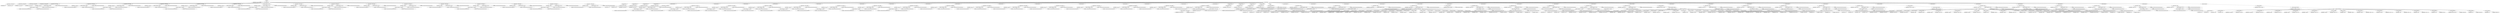 digraph G {	
ranksep=.25;
	0 [label="MODULE"];
	1 [label="IDENTIFIERS: matmul_8x8_systolic"];
	0 -> 1;
	2 [label="VAR_DECLARE_LIST"];
	0 -> 2;
	3 [label="VAR_DECLARE:  INPUT PORT"];
	2 -> 3;
	4 [label="IDENTIFIERS: clk"];
	3 -> 4;
	5 [label="VAR_DECLARE:  INPUT PORT"];
	2 -> 5;
	6 [label="IDENTIFIERS: reset"];
	5 -> 6;
	7 [label="VAR_DECLARE:  INPUT PORT"];
	2 -> 7;
	8 [label="IDENTIFIERS: start_mat_mul"];
	7 -> 8;
	9 [label="VAR_DECLARE:  OUTPUT PORT"];
	2 -> 9;
	10 [label="IDENTIFIERS: done_mat_mul"];
	9 -> 10;
	11 [label="VAR_DECLARE:  INPUT PORT"];
	2 -> 11;
	12 [label="IDENTIFIERS: a_data_00"];
	11 -> 12;
	13 [label="BINARY_OPERATION: MINUS"];
	11 -> 13;
	14 [label="BINARY_OPERATION: MULTIPLY"];
	13 -> 14;
	15 [label="NUMBERS: 00000000000000000000000000000100 ()"];
	14 -> 15;
	16 [label="NUMBERS: 00000000000000000000000000010000 ()"];
	14 -> 16;
	17 [label="NUMBERS: 00000000000000000000000000000001 ()"];
	13 -> 17;
	18 [label="NUMBERS: 00000000000000000000000000000000 ()"];
	11 -> 18;
	19 [label="VAR_DECLARE:  OUTPUT PORT"];
	2 -> 19;
	20 [label="IDENTIFIERS: a_addr_00"];
	19 -> 20;
	21 [label="BINARY_OPERATION: MINUS"];
	19 -> 21;
	22 [label="NUMBERS: 00000000000000000000000000000111 ()"];
	21 -> 22;
	23 [label="NUMBERS: 00000000000000000000000000000001 ()"];
	21 -> 23;
	24 [label="NUMBERS: 00000000000000000000000000000000 ()"];
	19 -> 24;
	25 [label="VAR_DECLARE:  INPUT PORT"];
	2 -> 25;
	26 [label="IDENTIFIERS: b_data_00"];
	25 -> 26;
	27 [label="BINARY_OPERATION: MINUS"];
	25 -> 27;
	28 [label="BINARY_OPERATION: MULTIPLY"];
	27 -> 28;
	29 [label="NUMBERS: 00000000000000000000000000000100 ()"];
	28 -> 29;
	30 [label="NUMBERS: 00000000000000000000000000010000 ()"];
	28 -> 30;
	31 [label="NUMBERS: 00000000000000000000000000000001 ()"];
	27 -> 31;
	32 [label="NUMBERS: 00000000000000000000000000000000 ()"];
	25 -> 32;
	33 [label="VAR_DECLARE:  OUTPUT PORT"];
	2 -> 33;
	34 [label="IDENTIFIERS: b_addr_00"];
	33 -> 34;
	35 [label="BINARY_OPERATION: MINUS"];
	33 -> 35;
	36 [label="NUMBERS: 00000000000000000000000000000111 ()"];
	35 -> 36;
	37 [label="NUMBERS: 00000000000000000000000000000001 ()"];
	35 -> 37;
	38 [label="NUMBERS: 00000000000000000000000000000000 ()"];
	33 -> 38;
	39 [label="VAR_DECLARE:  INPUT PORT"];
	2 -> 39;
	40 [label="IDENTIFIERS: a_data_10"];
	39 -> 40;
	41 [label="BINARY_OPERATION: MINUS"];
	39 -> 41;
	42 [label="BINARY_OPERATION: MULTIPLY"];
	41 -> 42;
	43 [label="NUMBERS: 00000000000000000000000000000100 ()"];
	42 -> 43;
	44 [label="NUMBERS: 00000000000000000000000000010000 ()"];
	42 -> 44;
	45 [label="NUMBERS: 00000000000000000000000000000001 ()"];
	41 -> 45;
	46 [label="NUMBERS: 00000000000000000000000000000000 ()"];
	39 -> 46;
	47 [label="VAR_DECLARE:  OUTPUT PORT"];
	2 -> 47;
	48 [label="IDENTIFIERS: a_addr_10"];
	47 -> 48;
	49 [label="BINARY_OPERATION: MINUS"];
	47 -> 49;
	50 [label="NUMBERS: 00000000000000000000000000000111 ()"];
	49 -> 50;
	51 [label="NUMBERS: 00000000000000000000000000000001 ()"];
	49 -> 51;
	52 [label="NUMBERS: 00000000000000000000000000000000 ()"];
	47 -> 52;
	53 [label="VAR_DECLARE:  INPUT PORT"];
	2 -> 53;
	54 [label="IDENTIFIERS: b_data_01"];
	53 -> 54;
	55 [label="BINARY_OPERATION: MINUS"];
	53 -> 55;
	56 [label="BINARY_OPERATION: MULTIPLY"];
	55 -> 56;
	57 [label="NUMBERS: 00000000000000000000000000000100 ()"];
	56 -> 57;
	58 [label="NUMBERS: 00000000000000000000000000010000 ()"];
	56 -> 58;
	59 [label="NUMBERS: 00000000000000000000000000000001 ()"];
	55 -> 59;
	60 [label="NUMBERS: 00000000000000000000000000000000 ()"];
	53 -> 60;
	61 [label="VAR_DECLARE:  OUTPUT PORT"];
	2 -> 61;
	62 [label="IDENTIFIERS: b_addr_01"];
	61 -> 62;
	63 [label="BINARY_OPERATION: MINUS"];
	61 -> 63;
	64 [label="NUMBERS: 00000000000000000000000000000111 ()"];
	63 -> 64;
	65 [label="NUMBERS: 00000000000000000000000000000001 ()"];
	63 -> 65;
	66 [label="NUMBERS: 00000000000000000000000000000000 ()"];
	61 -> 66;
	67 [label="VAR_DECLARE:  OUTPUT PORT"];
	2 -> 67;
	68 [label="IDENTIFIERS: c_data_00"];
	67 -> 68;
	69 [label="BINARY_OPERATION: MINUS"];
	67 -> 69;
	70 [label="BINARY_OPERATION: MULTIPLY"];
	69 -> 70;
	71 [label="NUMBERS: 00000000000000000000000000000100 ()"];
	70 -> 71;
	72 [label="NUMBERS: 00000000000000000000000000010000 ()"];
	70 -> 72;
	73 [label="NUMBERS: 00000000000000000000000000000001 ()"];
	69 -> 73;
	74 [label="NUMBERS: 00000000000000000000000000000000 ()"];
	67 -> 74;
	75 [label="VAR_DECLARE:  OUTPUT PORT"];
	2 -> 75;
	76 [label="IDENTIFIERS: c_addr_00"];
	75 -> 76;
	77 [label="BINARY_OPERATION: MINUS"];
	75 -> 77;
	78 [label="NUMBERS: 00000000000000000000000000000111 ()"];
	77 -> 78;
	79 [label="NUMBERS: 00000000000000000000000000000001 ()"];
	77 -> 79;
	80 [label="NUMBERS: 00000000000000000000000000000000 ()"];
	75 -> 80;
	81 [label="VAR_DECLARE:  OUTPUT PORT"];
	2 -> 81;
	82 [label="IDENTIFIERS: c_data_01"];
	81 -> 82;
	83 [label="BINARY_OPERATION: MINUS"];
	81 -> 83;
	84 [label="BINARY_OPERATION: MULTIPLY"];
	83 -> 84;
	85 [label="NUMBERS: 00000000000000000000000000000100 ()"];
	84 -> 85;
	86 [label="NUMBERS: 00000000000000000000000000010000 ()"];
	84 -> 86;
	87 [label="NUMBERS: 00000000000000000000000000000001 ()"];
	83 -> 87;
	88 [label="NUMBERS: 00000000000000000000000000000000 ()"];
	81 -> 88;
	89 [label="VAR_DECLARE:  OUTPUT PORT"];
	2 -> 89;
	90 [label="IDENTIFIERS: c_addr_01"];
	89 -> 90;
	91 [label="BINARY_OPERATION: MINUS"];
	89 -> 91;
	92 [label="NUMBERS: 00000000000000000000000000000111 ()"];
	91 -> 92;
	93 [label="NUMBERS: 00000000000000000000000000000001 ()"];
	91 -> 93;
	94 [label="NUMBERS: 00000000000000000000000000000000 ()"];
	89 -> 94;
	95 [label="VAR_DECLARE:  OUTPUT PORT"];
	2 -> 95;
	96 [label="IDENTIFIERS: c_data_10"];
	95 -> 96;
	97 [label="BINARY_OPERATION: MINUS"];
	95 -> 97;
	98 [label="BINARY_OPERATION: MULTIPLY"];
	97 -> 98;
	99 [label="NUMBERS: 00000000000000000000000000000100 ()"];
	98 -> 99;
	100 [label="NUMBERS: 00000000000000000000000000010000 ()"];
	98 -> 100;
	101 [label="NUMBERS: 00000000000000000000000000000001 ()"];
	97 -> 101;
	102 [label="NUMBERS: 00000000000000000000000000000000 ()"];
	95 -> 102;
	103 [label="VAR_DECLARE:  OUTPUT PORT"];
	2 -> 103;
	104 [label="IDENTIFIERS: c_addr_10"];
	103 -> 104;
	105 [label="BINARY_OPERATION: MINUS"];
	103 -> 105;
	106 [label="NUMBERS: 00000000000000000000000000000111 ()"];
	105 -> 106;
	107 [label="NUMBERS: 00000000000000000000000000000001 ()"];
	105 -> 107;
	108 [label="NUMBERS: 00000000000000000000000000000000 ()"];
	103 -> 108;
	109 [label="VAR_DECLARE:  OUTPUT PORT"];
	2 -> 109;
	110 [label="IDENTIFIERS: c_data_11"];
	109 -> 110;
	111 [label="BINARY_OPERATION: MINUS"];
	109 -> 111;
	112 [label="BINARY_OPERATION: MULTIPLY"];
	111 -> 112;
	113 [label="NUMBERS: 00000000000000000000000000000100 ()"];
	112 -> 113;
	114 [label="NUMBERS: 00000000000000000000000000010000 ()"];
	112 -> 114;
	115 [label="NUMBERS: 00000000000000000000000000000001 ()"];
	111 -> 115;
	116 [label="NUMBERS: 00000000000000000000000000000000 ()"];
	109 -> 116;
	117 [label="VAR_DECLARE:  OUTPUT PORT"];
	2 -> 117;
	118 [label="IDENTIFIERS: c_addr_11"];
	117 -> 118;
	119 [label="BINARY_OPERATION: MINUS"];
	117 -> 119;
	120 [label="NUMBERS: 00000000000000000000000000000111 ()"];
	119 -> 120;
	121 [label="NUMBERS: 00000000000000000000000000000001 ()"];
	119 -> 121;
	122 [label="NUMBERS: 00000000000000000000000000000000 ()"];
	117 -> 122;
	123 [label="MODULE_ITEMS"];
	0 -> 123;
	124 [label="VAR_DECLARE_LIST"];
	123 -> 124;
	125 [label="VAR_DECLARE:  INPUT PORT"];
	124 -> 125;
	126 [label="IDENTIFIERS: clk"];
	125 -> 126;
	127 [label="VAR_DECLARE_LIST"];
	123 -> 127;
	128 [label="VAR_DECLARE:  INPUT PORT"];
	127 -> 128;
	129 [label="IDENTIFIERS: reset"];
	128 -> 129;
	130 [label="VAR_DECLARE_LIST"];
	123 -> 130;
	131 [label="VAR_DECLARE:  INPUT PORT"];
	130 -> 131;
	132 [label="IDENTIFIERS: start_mat_mul"];
	131 -> 132;
	133 [label="VAR_DECLARE_LIST"];
	123 -> 133;
	134 [label="VAR_DECLARE:  OUTPUT PORT"];
	133 -> 134;
	135 [label="IDENTIFIERS: done_mat_mul"];
	134 -> 135;
	136 [label="VAR_DECLARE_LIST"];
	123 -> 136;
	137 [label="VAR_DECLARE:  INPUT PORT"];
	136 -> 137;
	138 [label="IDENTIFIERS: a_data_00"];
	137 -> 138;
	139 [label="BINARY_OPERATION: MINUS"];
	137 -> 139;
	140 [label="BINARY_OPERATION: MULTIPLY"];
	139 -> 140;
	141 [label="NUMBERS: 00000000000000000000000000000100 ()"];
	140 -> 141;
	142 [label="NUMBERS: 00000000000000000000000000010000 ()"];
	140 -> 142;
	143 [label="NUMBERS: 00000000000000000000000000000001 ()"];
	139 -> 143;
	144 [label="NUMBERS: 00000000000000000000000000000000 ()"];
	137 -> 144;
	145 [label="VAR_DECLARE_LIST"];
	123 -> 145;
	146 [label="VAR_DECLARE:  INPUT PORT"];
	145 -> 146;
	147 [label="IDENTIFIERS: a_data_10"];
	146 -> 147;
	148 [label="BINARY_OPERATION: MINUS"];
	146 -> 148;
	149 [label="BINARY_OPERATION: MULTIPLY"];
	148 -> 149;
	150 [label="NUMBERS: 00000000000000000000000000000100 ()"];
	149 -> 150;
	151 [label="NUMBERS: 00000000000000000000000000010000 ()"];
	149 -> 151;
	152 [label="NUMBERS: 00000000000000000000000000000001 ()"];
	148 -> 152;
	153 [label="NUMBERS: 00000000000000000000000000000000 ()"];
	146 -> 153;
	154 [label="VAR_DECLARE_LIST"];
	123 -> 154;
	155 [label="VAR_DECLARE:  INPUT PORT"];
	154 -> 155;
	156 [label="IDENTIFIERS: b_data_00"];
	155 -> 156;
	157 [label="BINARY_OPERATION: MINUS"];
	155 -> 157;
	158 [label="BINARY_OPERATION: MULTIPLY"];
	157 -> 158;
	159 [label="NUMBERS: 00000000000000000000000000000100 ()"];
	158 -> 159;
	160 [label="NUMBERS: 00000000000000000000000000010000 ()"];
	158 -> 160;
	161 [label="NUMBERS: 00000000000000000000000000000001 ()"];
	157 -> 161;
	162 [label="NUMBERS: 00000000000000000000000000000000 ()"];
	155 -> 162;
	163 [label="VAR_DECLARE_LIST"];
	123 -> 163;
	164 [label="VAR_DECLARE:  INPUT PORT"];
	163 -> 164;
	165 [label="IDENTIFIERS: b_data_01"];
	164 -> 165;
	166 [label="BINARY_OPERATION: MINUS"];
	164 -> 166;
	167 [label="BINARY_OPERATION: MULTIPLY"];
	166 -> 167;
	168 [label="NUMBERS: 00000000000000000000000000000100 ()"];
	167 -> 168;
	169 [label="NUMBERS: 00000000000000000000000000010000 ()"];
	167 -> 169;
	170 [label="NUMBERS: 00000000000000000000000000000001 ()"];
	166 -> 170;
	171 [label="NUMBERS: 00000000000000000000000000000000 ()"];
	164 -> 171;
	172 [label="VAR_DECLARE_LIST"];
	123 -> 172;
	173 [label="VAR_DECLARE:  OUTPUT PORT"];
	172 -> 173;
	174 [label="IDENTIFIERS: c_data_00"];
	173 -> 174;
	175 [label="BINARY_OPERATION: MINUS"];
	173 -> 175;
	176 [label="BINARY_OPERATION: MULTIPLY"];
	175 -> 176;
	177 [label="NUMBERS: 00000000000000000000000000000100 ()"];
	176 -> 177;
	178 [label="NUMBERS: 00000000000000000000000000010000 ()"];
	176 -> 178;
	179 [label="NUMBERS: 00000000000000000000000000000001 ()"];
	175 -> 179;
	180 [label="NUMBERS: 00000000000000000000000000000000 ()"];
	173 -> 180;
	181 [label="VAR_DECLARE_LIST"];
	123 -> 181;
	182 [label="VAR_DECLARE:  OUTPUT PORT"];
	181 -> 182;
	183 [label="IDENTIFIERS: c_data_01"];
	182 -> 183;
	184 [label="BINARY_OPERATION: MINUS"];
	182 -> 184;
	185 [label="BINARY_OPERATION: MULTIPLY"];
	184 -> 185;
	186 [label="NUMBERS: 00000000000000000000000000000100 ()"];
	185 -> 186;
	187 [label="NUMBERS: 00000000000000000000000000010000 ()"];
	185 -> 187;
	188 [label="NUMBERS: 00000000000000000000000000000001 ()"];
	184 -> 188;
	189 [label="NUMBERS: 00000000000000000000000000000000 ()"];
	182 -> 189;
	190 [label="VAR_DECLARE_LIST"];
	123 -> 190;
	191 [label="VAR_DECLARE:  OUTPUT PORT"];
	190 -> 191;
	192 [label="IDENTIFIERS: c_data_10"];
	191 -> 192;
	193 [label="BINARY_OPERATION: MINUS"];
	191 -> 193;
	194 [label="BINARY_OPERATION: MULTIPLY"];
	193 -> 194;
	195 [label="NUMBERS: 00000000000000000000000000000100 ()"];
	194 -> 195;
	196 [label="NUMBERS: 00000000000000000000000000010000 ()"];
	194 -> 196;
	197 [label="NUMBERS: 00000000000000000000000000000001 ()"];
	193 -> 197;
	198 [label="NUMBERS: 00000000000000000000000000000000 ()"];
	191 -> 198;
	199 [label="VAR_DECLARE_LIST"];
	123 -> 199;
	200 [label="VAR_DECLARE:  OUTPUT PORT"];
	199 -> 200;
	201 [label="IDENTIFIERS: c_data_11"];
	200 -> 201;
	202 [label="BINARY_OPERATION: MINUS"];
	200 -> 202;
	203 [label="BINARY_OPERATION: MULTIPLY"];
	202 -> 203;
	204 [label="NUMBERS: 00000000000000000000000000000100 ()"];
	203 -> 204;
	205 [label="NUMBERS: 00000000000000000000000000010000 ()"];
	203 -> 205;
	206 [label="NUMBERS: 00000000000000000000000000000001 ()"];
	202 -> 206;
	207 [label="NUMBERS: 00000000000000000000000000000000 ()"];
	200 -> 207;
	208 [label="VAR_DECLARE_LIST"];
	123 -> 208;
	209 [label="VAR_DECLARE:  OUTPUT PORT"];
	208 -> 209;
	210 [label="IDENTIFIERS: a_addr_00"];
	209 -> 210;
	211 [label="BINARY_OPERATION: MINUS"];
	209 -> 211;
	212 [label="NUMBERS: 00000000000000000000000000000111 ()"];
	211 -> 212;
	213 [label="NUMBERS: 00000000000000000000000000000001 ()"];
	211 -> 213;
	214 [label="NUMBERS: 00000000000000000000000000000000 ()"];
	209 -> 214;
	215 [label="VAR_DECLARE_LIST"];
	123 -> 215;
	216 [label="VAR_DECLARE:  OUTPUT PORT"];
	215 -> 216;
	217 [label="IDENTIFIERS: a_addr_10"];
	216 -> 217;
	218 [label="BINARY_OPERATION: MINUS"];
	216 -> 218;
	219 [label="NUMBERS: 00000000000000000000000000000111 ()"];
	218 -> 219;
	220 [label="NUMBERS: 00000000000000000000000000000001 ()"];
	218 -> 220;
	221 [label="NUMBERS: 00000000000000000000000000000000 ()"];
	216 -> 221;
	222 [label="VAR_DECLARE_LIST"];
	123 -> 222;
	223 [label="VAR_DECLARE:  OUTPUT PORT"];
	222 -> 223;
	224 [label="IDENTIFIERS: b_addr_00"];
	223 -> 224;
	225 [label="BINARY_OPERATION: MINUS"];
	223 -> 225;
	226 [label="NUMBERS: 00000000000000000000000000000111 ()"];
	225 -> 226;
	227 [label="NUMBERS: 00000000000000000000000000000001 ()"];
	225 -> 227;
	228 [label="NUMBERS: 00000000000000000000000000000000 ()"];
	223 -> 228;
	229 [label="VAR_DECLARE_LIST"];
	123 -> 229;
	230 [label="VAR_DECLARE:  OUTPUT PORT"];
	229 -> 230;
	231 [label="IDENTIFIERS: b_addr_01"];
	230 -> 231;
	232 [label="BINARY_OPERATION: MINUS"];
	230 -> 232;
	233 [label="NUMBERS: 00000000000000000000000000000111 ()"];
	232 -> 233;
	234 [label="NUMBERS: 00000000000000000000000000000001 ()"];
	232 -> 234;
	235 [label="NUMBERS: 00000000000000000000000000000000 ()"];
	230 -> 235;
	236 [label="VAR_DECLARE_LIST"];
	123 -> 236;
	237 [label="VAR_DECLARE:  OUTPUT PORT"];
	236 -> 237;
	238 [label="IDENTIFIERS: c_addr_00"];
	237 -> 238;
	239 [label="BINARY_OPERATION: MINUS"];
	237 -> 239;
	240 [label="NUMBERS: 00000000000000000000000000000111 ()"];
	239 -> 240;
	241 [label="NUMBERS: 00000000000000000000000000000001 ()"];
	239 -> 241;
	242 [label="NUMBERS: 00000000000000000000000000000000 ()"];
	237 -> 242;
	243 [label="VAR_DECLARE_LIST"];
	123 -> 243;
	244 [label="VAR_DECLARE:  OUTPUT PORT"];
	243 -> 244;
	245 [label="IDENTIFIERS: c_addr_01"];
	244 -> 245;
	246 [label="BINARY_OPERATION: MINUS"];
	244 -> 246;
	247 [label="NUMBERS: 00000000000000000000000000000111 ()"];
	246 -> 247;
	248 [label="NUMBERS: 00000000000000000000000000000001 ()"];
	246 -> 248;
	249 [label="NUMBERS: 00000000000000000000000000000000 ()"];
	244 -> 249;
	250 [label="VAR_DECLARE_LIST"];
	123 -> 250;
	251 [label="VAR_DECLARE:  OUTPUT PORT"];
	250 -> 251;
	252 [label="IDENTIFIERS: c_addr_10"];
	251 -> 252;
	253 [label="BINARY_OPERATION: MINUS"];
	251 -> 253;
	254 [label="NUMBERS: 00000000000000000000000000000111 ()"];
	253 -> 254;
	255 [label="NUMBERS: 00000000000000000000000000000001 ()"];
	253 -> 255;
	256 [label="NUMBERS: 00000000000000000000000000000000 ()"];
	251 -> 256;
	257 [label="VAR_DECLARE_LIST"];
	123 -> 257;
	258 [label="VAR_DECLARE:  OUTPUT PORT"];
	257 -> 258;
	259 [label="IDENTIFIERS: c_addr_11"];
	258 -> 259;
	260 [label="BINARY_OPERATION: MINUS"];
	258 -> 260;
	261 [label="NUMBERS: 00000000000000000000000000000111 ()"];
	260 -> 261;
	262 [label="NUMBERS: 00000000000000000000000000000001 ()"];
	260 -> 262;
	263 [label="NUMBERS: 00000000000000000000000000000000 ()"];
	258 -> 263;
	264 [label="VAR_DECLARE_LIST"];
	123 -> 264;
	265 [label="VAR_DECLARE:  WIRE"];
	264 -> 265;
	266 [label="IDENTIFIERS: done_mat_mul_00"];
	265 -> 266;
	267 [label="VAR_DECLARE_LIST"];
	123 -> 267;
	268 [label="VAR_DECLARE:  WIRE"];
	267 -> 268;
	269 [label="IDENTIFIERS: done_mat_mul_01"];
	268 -> 269;
	270 [label="VAR_DECLARE_LIST"];
	123 -> 270;
	271 [label="VAR_DECLARE:  WIRE"];
	270 -> 271;
	272 [label="IDENTIFIERS: done_mat_mul_10"];
	271 -> 272;
	273 [label="VAR_DECLARE_LIST"];
	123 -> 273;
	274 [label="VAR_DECLARE:  WIRE"];
	273 -> 274;
	275 [label="IDENTIFIERS: done_mat_mul_11"];
	274 -> 275;
	276 [label="ASSIGN"];
	123 -> 276;
	277 [label="BLOCKING_STATEMENT"];
	276 -> 277;
	278 [label="IDENTIFIERS: done_mat_mul"];
	277 -> 278;
	279 [label="BINARY_OPERATION: LOGICAL_AND"];
	277 -> 279;
	280 [label="BINARY_OPERATION: LOGICAL_AND"];
	279 -> 280;
	281 [label="BINARY_OPERATION: LOGICAL_AND"];
	280 -> 281;
	282 [label="IDENTIFIERS: done_mat_mul_00"];
	281 -> 282;
	283 [label="IDENTIFIERS: done_mat_mul_01"];
	281 -> 283;
	284 [label="IDENTIFIERS: done_mat_mul_10"];
	280 -> 284;
	285 [label="IDENTIFIERS: done_mat_mul_11"];
	279 -> 285;
	286 [label="VAR_DECLARE_LIST"];
	123 -> 286;
	287 [label="VAR_DECLARE:  WIRE"];
	286 -> 287;
	288 [label="IDENTIFIERS: a_data_00_to_01"];
	287 -> 288;
	289 [label="BINARY_OPERATION: MINUS"];
	287 -> 289;
	290 [label="BINARY_OPERATION: MULTIPLY"];
	289 -> 290;
	291 [label="NUMBERS: 00000000000000000000000000000100 ()"];
	290 -> 291;
	292 [label="NUMBERS: 00000000000000000000000000010000 ()"];
	290 -> 292;
	293 [label="NUMBERS: 00000000000000000000000000000001 ()"];
	289 -> 293;
	294 [label="NUMBERS: 00000000000000000000000000000000 ()"];
	287 -> 294;
	295 [label="VAR_DECLARE_LIST"];
	123 -> 295;
	296 [label="VAR_DECLARE:  WIRE"];
	295 -> 296;
	297 [label="IDENTIFIERS: b_data_00_to_10"];
	296 -> 297;
	298 [label="BINARY_OPERATION: MINUS"];
	296 -> 298;
	299 [label="BINARY_OPERATION: MULTIPLY"];
	298 -> 299;
	300 [label="NUMBERS: 00000000000000000000000000000100 ()"];
	299 -> 300;
	301 [label="NUMBERS: 00000000000000000000000000010000 ()"];
	299 -> 301;
	302 [label="NUMBERS: 00000000000000000000000000000001 ()"];
	298 -> 302;
	303 [label="NUMBERS: 00000000000000000000000000000000 ()"];
	296 -> 303;
	304 [label="VAR_DECLARE_LIST"];
	123 -> 304;
	305 [label="VAR_DECLARE:  WIRE"];
	304 -> 305;
	306 [label="IDENTIFIERS: a_data_in_00_NC"];
	305 -> 306;
	307 [label="BINARY_OPERATION: MINUS"];
	305 -> 307;
	308 [label="BINARY_OPERATION: MULTIPLY"];
	307 -> 308;
	309 [label="NUMBERS: 00000000000000000000000000000100 ()"];
	308 -> 309;
	310 [label="NUMBERS: 00000000000000000000000000010000 ()"];
	308 -> 310;
	311 [label="NUMBERS: 00000000000000000000000000000001 ()"];
	307 -> 311;
	312 [label="NUMBERS: 00000000000000000000000000000000 ()"];
	305 -> 312;
	313 [label="VAR_DECLARE_LIST"];
	123 -> 313;
	314 [label="VAR_DECLARE:  WIRE"];
	313 -> 314;
	315 [label="IDENTIFIERS: b_data_in_00_NC"];
	314 -> 315;
	316 [label="BINARY_OPERATION: MINUS"];
	314 -> 316;
	317 [label="BINARY_OPERATION: MULTIPLY"];
	316 -> 317;
	318 [label="NUMBERS: 00000000000000000000000000000100 ()"];
	317 -> 318;
	319 [label="NUMBERS: 00000000000000000000000000010000 ()"];
	317 -> 319;
	320 [label="NUMBERS: 00000000000000000000000000000001 ()"];
	316 -> 320;
	321 [label="NUMBERS: 00000000000000000000000000000000 ()"];
	314 -> 321;
	322 [label="MODULE_INSTANCE"];
	123 -> 322;
	323 [label="MODULE_INSTANCE"];
	322 -> 323;
	324 [label="IDENTIFIERS: matmul_4x4_systolic"];
	323 -> 324;
	325 [label="MODULE_NAMED_INSTANCE"];
	323 -> 325;
	326 [label="IDENTIFIERS: u_matmul_4x4_systolic_00"];
	325 -> 326;
	327 [label="MODULE_CONNECT_LIST"];
	325 -> 327;
	328 [label="MODULE_CONNECT"];
	327 -> 328;
	329 [label="IDENTIFIERS: clk"];
	328 -> 329;
	330 [label="IDENTIFIERS: clk"];
	328 -> 330;
	331 [label="MODULE_CONNECT"];
	327 -> 331;
	332 [label="IDENTIFIERS: reset"];
	331 -> 332;
	333 [label="IDENTIFIERS: reset"];
	331 -> 333;
	334 [label="MODULE_CONNECT"];
	327 -> 334;
	335 [label="IDENTIFIERS: start_mat_mul"];
	334 -> 335;
	336 [label="IDENTIFIERS: start_mat_mul"];
	334 -> 336;
	337 [label="MODULE_CONNECT"];
	327 -> 337;
	338 [label="IDENTIFIERS: done_mat_mul"];
	337 -> 338;
	339 [label="IDENTIFIERS: done_mat_mul_00"];
	337 -> 339;
	340 [label="MODULE_CONNECT"];
	327 -> 340;
	341 [label="IDENTIFIERS: a_data"];
	340 -> 341;
	342 [label="IDENTIFIERS: a_data_00"];
	340 -> 342;
	343 [label="MODULE_CONNECT"];
	327 -> 343;
	344 [label="IDENTIFIERS: b_data"];
	343 -> 344;
	345 [label="IDENTIFIERS: b_data_00"];
	343 -> 345;
	346 [label="MODULE_CONNECT"];
	327 -> 346;
	347 [label="IDENTIFIERS: a_data_in"];
	346 -> 347;
	348 [label="IDENTIFIERS: a_data_in_00_NC"];
	346 -> 348;
	349 [label="MODULE_CONNECT"];
	327 -> 349;
	350 [label="IDENTIFIERS: b_data_in"];
	349 -> 350;
	351 [label="IDENTIFIERS: b_data_in_00_NC"];
	349 -> 351;
	352 [label="MODULE_CONNECT"];
	327 -> 352;
	353 [label="IDENTIFIERS: c_data"];
	352 -> 353;
	354 [label="IDENTIFIERS: c_data_00"];
	352 -> 354;
	355 [label="MODULE_CONNECT"];
	327 -> 355;
	356 [label="IDENTIFIERS: a_data_out"];
	355 -> 356;
	357 [label="IDENTIFIERS: a_data_00_to_01"];
	355 -> 357;
	358 [label="MODULE_CONNECT"];
	327 -> 358;
	359 [label="IDENTIFIERS: b_data_out"];
	358 -> 359;
	360 [label="IDENTIFIERS: b_data_00_to_10"];
	358 -> 360;
	361 [label="MODULE_CONNECT"];
	327 -> 361;
	362 [label="IDENTIFIERS: a_addr"];
	361 -> 362;
	363 [label="IDENTIFIERS: a_addr_00"];
	361 -> 363;
	364 [label="MODULE_CONNECT"];
	327 -> 364;
	365 [label="IDENTIFIERS: b_addr"];
	364 -> 365;
	366 [label="IDENTIFIERS: b_addr_00"];
	364 -> 366;
	367 [label="MODULE_CONNECT"];
	327 -> 367;
	368 [label="IDENTIFIERS: c_addr"];
	367 -> 368;
	369 [label="IDENTIFIERS: c_addr_00"];
	367 -> 369;
	370 [label="MODULE_CONNECT"];
	327 -> 370;
	371 [label="IDENTIFIERS: final_mat_mul_size"];
	370 -> 371;
	372 [label="NUMBERS: 00001000 ()"];
	370 -> 372;
	373 [label="MODULE_CONNECT"];
	327 -> 373;
	374 [label="IDENTIFIERS: a_loc"];
	373 -> 374;
	375 [label="NUMBERS: 00000000 ()"];
	373 -> 375;
	376 [label="MODULE_CONNECT"];
	327 -> 376;
	377 [label="IDENTIFIERS: b_loc"];
	376 -> 377;
	378 [label="NUMBERS: 00000000 ()"];
	376 -> 378;
	379 [label="VAR_DECLARE_LIST"];
	123 -> 379;
	380 [label="VAR_DECLARE:  WIRE"];
	379 -> 380;
	381 [label="IDENTIFIERS: a_data_01_to_02"];
	380 -> 381;
	382 [label="BINARY_OPERATION: MINUS"];
	380 -> 382;
	383 [label="BINARY_OPERATION: MULTIPLY"];
	382 -> 383;
	384 [label="NUMBERS: 00000000000000000000000000000100 ()"];
	383 -> 384;
	385 [label="NUMBERS: 00000000000000000000000000010000 ()"];
	383 -> 385;
	386 [label="NUMBERS: 00000000000000000000000000000001 ()"];
	382 -> 386;
	387 [label="NUMBERS: 00000000000000000000000000000000 ()"];
	380 -> 387;
	388 [label="VAR_DECLARE_LIST"];
	123 -> 388;
	389 [label="VAR_DECLARE:  WIRE"];
	388 -> 389;
	390 [label="IDENTIFIERS: b_data_01_to_11"];
	389 -> 390;
	391 [label="BINARY_OPERATION: MINUS"];
	389 -> 391;
	392 [label="BINARY_OPERATION: MULTIPLY"];
	391 -> 392;
	393 [label="NUMBERS: 00000000000000000000000000000100 ()"];
	392 -> 393;
	394 [label="NUMBERS: 00000000000000000000000000010000 ()"];
	392 -> 394;
	395 [label="NUMBERS: 00000000000000000000000000000001 ()"];
	391 -> 395;
	396 [label="NUMBERS: 00000000000000000000000000000000 ()"];
	389 -> 396;
	397 [label="VAR_DECLARE_LIST"];
	123 -> 397;
	398 [label="VAR_DECLARE:  WIRE"];
	397 -> 398;
	399 [label="IDENTIFIERS: a_addr_01_NC"];
	398 -> 399;
	400 [label="BINARY_OPERATION: MINUS"];
	398 -> 400;
	401 [label="NUMBERS: 00000000000000000000000000000111 ()"];
	400 -> 401;
	402 [label="NUMBERS: 00000000000000000000000000000001 ()"];
	400 -> 402;
	403 [label="NUMBERS: 00000000000000000000000000000000 ()"];
	398 -> 403;
	404 [label="VAR_DECLARE_LIST"];
	123 -> 404;
	405 [label="VAR_DECLARE:  WIRE"];
	404 -> 405;
	406 [label="IDENTIFIERS: a_data_01_NC"];
	405 -> 406;
	407 [label="BINARY_OPERATION: MINUS"];
	405 -> 407;
	408 [label="BINARY_OPERATION: MULTIPLY"];
	407 -> 408;
	409 [label="NUMBERS: 00000000000000000000000000000100 ()"];
	408 -> 409;
	410 [label="NUMBERS: 00000000000000000000000000010000 ()"];
	408 -> 410;
	411 [label="NUMBERS: 00000000000000000000000000000001 ()"];
	407 -> 411;
	412 [label="NUMBERS: 00000000000000000000000000000000 ()"];
	405 -> 412;
	413 [label="VAR_DECLARE_LIST"];
	123 -> 413;
	414 [label="VAR_DECLARE:  WIRE"];
	413 -> 414;
	415 [label="IDENTIFIERS: b_data_in_01_NC"];
	414 -> 415;
	416 [label="BINARY_OPERATION: MINUS"];
	414 -> 416;
	417 [label="BINARY_OPERATION: MULTIPLY"];
	416 -> 417;
	418 [label="NUMBERS: 00000000000000000000000000000100 ()"];
	417 -> 418;
	419 [label="NUMBERS: 00000000000000000000000000010000 ()"];
	417 -> 419;
	420 [label="NUMBERS: 00000000000000000000000000000001 ()"];
	416 -> 420;
	421 [label="NUMBERS: 00000000000000000000000000000000 ()"];
	414 -> 421;
	422 [label="MODULE_INSTANCE"];
	123 -> 422;
	423 [label="MODULE_INSTANCE"];
	422 -> 423;
	424 [label="IDENTIFIERS: matmul_4x4_systolic"];
	423 -> 424;
	425 [label="MODULE_NAMED_INSTANCE"];
	423 -> 425;
	426 [label="IDENTIFIERS: u_matmul_4x4_systolic_01"];
	425 -> 426;
	427 [label="MODULE_CONNECT_LIST"];
	425 -> 427;
	428 [label="MODULE_CONNECT"];
	427 -> 428;
	429 [label="IDENTIFIERS: clk"];
	428 -> 429;
	430 [label="IDENTIFIERS: clk"];
	428 -> 430;
	431 [label="MODULE_CONNECT"];
	427 -> 431;
	432 [label="IDENTIFIERS: reset"];
	431 -> 432;
	433 [label="IDENTIFIERS: reset"];
	431 -> 433;
	434 [label="MODULE_CONNECT"];
	427 -> 434;
	435 [label="IDENTIFIERS: start_mat_mul"];
	434 -> 435;
	436 [label="IDENTIFIERS: start_mat_mul"];
	434 -> 436;
	437 [label="MODULE_CONNECT"];
	427 -> 437;
	438 [label="IDENTIFIERS: done_mat_mul"];
	437 -> 438;
	439 [label="IDENTIFIERS: done_mat_mul_01"];
	437 -> 439;
	440 [label="MODULE_CONNECT"];
	427 -> 440;
	441 [label="IDENTIFIERS: a_data"];
	440 -> 441;
	442 [label="IDENTIFIERS: a_data_01_NC"];
	440 -> 442;
	443 [label="MODULE_CONNECT"];
	427 -> 443;
	444 [label="IDENTIFIERS: b_data"];
	443 -> 444;
	445 [label="IDENTIFIERS: b_data_01"];
	443 -> 445;
	446 [label="MODULE_CONNECT"];
	427 -> 446;
	447 [label="IDENTIFIERS: a_data_in"];
	446 -> 447;
	448 [label="IDENTIFIERS: a_data_00_to_01"];
	446 -> 448;
	449 [label="MODULE_CONNECT"];
	427 -> 449;
	450 [label="IDENTIFIERS: b_data_in"];
	449 -> 450;
	451 [label="IDENTIFIERS: b_data_in_01_NC"];
	449 -> 451;
	452 [label="MODULE_CONNECT"];
	427 -> 452;
	453 [label="IDENTIFIERS: c_data"];
	452 -> 453;
	454 [label="IDENTIFIERS: c_data_01"];
	452 -> 454;
	455 [label="MODULE_CONNECT"];
	427 -> 455;
	456 [label="IDENTIFIERS: a_data_out"];
	455 -> 456;
	457 [label="IDENTIFIERS: a_data_01_to_02"];
	455 -> 457;
	458 [label="MODULE_CONNECT"];
	427 -> 458;
	459 [label="IDENTIFIERS: b_data_out"];
	458 -> 459;
	460 [label="IDENTIFIERS: b_data_01_to_11"];
	458 -> 460;
	461 [label="MODULE_CONNECT"];
	427 -> 461;
	462 [label="IDENTIFIERS: a_addr"];
	461 -> 462;
	463 [label="IDENTIFIERS: a_addr_01_NC"];
	461 -> 463;
	464 [label="MODULE_CONNECT"];
	427 -> 464;
	465 [label="IDENTIFIERS: b_addr"];
	464 -> 465;
	466 [label="IDENTIFIERS: b_addr_01"];
	464 -> 466;
	467 [label="MODULE_CONNECT"];
	427 -> 467;
	468 [label="IDENTIFIERS: c_addr"];
	467 -> 468;
	469 [label="IDENTIFIERS: c_addr_01"];
	467 -> 469;
	470 [label="MODULE_CONNECT"];
	427 -> 470;
	471 [label="IDENTIFIERS: final_mat_mul_size"];
	470 -> 471;
	472 [label="NUMBERS: 00001000 ()"];
	470 -> 472;
	473 [label="MODULE_CONNECT"];
	427 -> 473;
	474 [label="IDENTIFIERS: a_loc"];
	473 -> 474;
	475 [label="NUMBERS: 00000000 ()"];
	473 -> 475;
	476 [label="MODULE_CONNECT"];
	427 -> 476;
	477 [label="IDENTIFIERS: b_loc"];
	476 -> 477;
	478 [label="NUMBERS: 00000001 ()"];
	476 -> 478;
	479 [label="VAR_DECLARE_LIST"];
	123 -> 479;
	480 [label="VAR_DECLARE:  WIRE"];
	479 -> 480;
	481 [label="IDENTIFIERS: a_data_10_to_11"];
	480 -> 481;
	482 [label="BINARY_OPERATION: MINUS"];
	480 -> 482;
	483 [label="BINARY_OPERATION: MULTIPLY"];
	482 -> 483;
	484 [label="NUMBERS: 00000000000000000000000000000100 ()"];
	483 -> 484;
	485 [label="NUMBERS: 00000000000000000000000000010000 ()"];
	483 -> 485;
	486 [label="NUMBERS: 00000000000000000000000000000001 ()"];
	482 -> 486;
	487 [label="NUMBERS: 00000000000000000000000000000000 ()"];
	480 -> 487;
	488 [label="VAR_DECLARE_LIST"];
	123 -> 488;
	489 [label="VAR_DECLARE:  WIRE"];
	488 -> 489;
	490 [label="IDENTIFIERS: b_data_10_to_20"];
	489 -> 490;
	491 [label="BINARY_OPERATION: MINUS"];
	489 -> 491;
	492 [label="BINARY_OPERATION: MULTIPLY"];
	491 -> 492;
	493 [label="NUMBERS: 00000000000000000000000000000100 ()"];
	492 -> 493;
	494 [label="NUMBERS: 00000000000000000000000000010000 ()"];
	492 -> 494;
	495 [label="NUMBERS: 00000000000000000000000000000001 ()"];
	491 -> 495;
	496 [label="NUMBERS: 00000000000000000000000000000000 ()"];
	489 -> 496;
	497 [label="VAR_DECLARE_LIST"];
	123 -> 497;
	498 [label="VAR_DECLARE:  WIRE"];
	497 -> 498;
	499 [label="IDENTIFIERS: b_addr_10_NC"];
	498 -> 499;
	500 [label="BINARY_OPERATION: MINUS"];
	498 -> 500;
	501 [label="NUMBERS: 00000000000000000000000000000111 ()"];
	500 -> 501;
	502 [label="NUMBERS: 00000000000000000000000000000001 ()"];
	500 -> 502;
	503 [label="NUMBERS: 00000000000000000000000000000000 ()"];
	498 -> 503;
	504 [label="VAR_DECLARE_LIST"];
	123 -> 504;
	505 [label="VAR_DECLARE:  WIRE"];
	504 -> 505;
	506 [label="IDENTIFIERS: b_data_10_NC"];
	505 -> 506;
	507 [label="BINARY_OPERATION: MINUS"];
	505 -> 507;
	508 [label="BINARY_OPERATION: MULTIPLY"];
	507 -> 508;
	509 [label="NUMBERS: 00000000000000000000000000000100 ()"];
	508 -> 509;
	510 [label="NUMBERS: 00000000000000000000000000010000 ()"];
	508 -> 510;
	511 [label="NUMBERS: 00000000000000000000000000000001 ()"];
	507 -> 511;
	512 [label="NUMBERS: 00000000000000000000000000000000 ()"];
	505 -> 512;
	513 [label="VAR_DECLARE_LIST"];
	123 -> 513;
	514 [label="VAR_DECLARE:  WIRE"];
	513 -> 514;
	515 [label="IDENTIFIERS: a_data_in_10_NC"];
	514 -> 515;
	516 [label="BINARY_OPERATION: MINUS"];
	514 -> 516;
	517 [label="BINARY_OPERATION: MULTIPLY"];
	516 -> 517;
	518 [label="NUMBERS: 00000000000000000000000000000100 ()"];
	517 -> 518;
	519 [label="NUMBERS: 00000000000000000000000000010000 ()"];
	517 -> 519;
	520 [label="NUMBERS: 00000000000000000000000000000001 ()"];
	516 -> 520;
	521 [label="NUMBERS: 00000000000000000000000000000000 ()"];
	514 -> 521;
	522 [label="MODULE_INSTANCE"];
	123 -> 522;
	523 [label="MODULE_INSTANCE"];
	522 -> 523;
	524 [label="IDENTIFIERS: matmul_4x4_systolic"];
	523 -> 524;
	525 [label="MODULE_NAMED_INSTANCE"];
	523 -> 525;
	526 [label="IDENTIFIERS: u_matmul_4x4_systolic_10"];
	525 -> 526;
	527 [label="MODULE_CONNECT_LIST"];
	525 -> 527;
	528 [label="MODULE_CONNECT"];
	527 -> 528;
	529 [label="IDENTIFIERS: clk"];
	528 -> 529;
	530 [label="IDENTIFIERS: clk"];
	528 -> 530;
	531 [label="MODULE_CONNECT"];
	527 -> 531;
	532 [label="IDENTIFIERS: reset"];
	531 -> 532;
	533 [label="IDENTIFIERS: reset"];
	531 -> 533;
	534 [label="MODULE_CONNECT"];
	527 -> 534;
	535 [label="IDENTIFIERS: start_mat_mul"];
	534 -> 535;
	536 [label="IDENTIFIERS: start_mat_mul"];
	534 -> 536;
	537 [label="MODULE_CONNECT"];
	527 -> 537;
	538 [label="IDENTIFIERS: done_mat_mul"];
	537 -> 538;
	539 [label="IDENTIFIERS: done_mat_mul_10"];
	537 -> 539;
	540 [label="MODULE_CONNECT"];
	527 -> 540;
	541 [label="IDENTIFIERS: a_data"];
	540 -> 541;
	542 [label="IDENTIFIERS: a_data_10"];
	540 -> 542;
	543 [label="MODULE_CONNECT"];
	527 -> 543;
	544 [label="IDENTIFIERS: b_data"];
	543 -> 544;
	545 [label="IDENTIFIERS: b_data_10_NC"];
	543 -> 545;
	546 [label="MODULE_CONNECT"];
	527 -> 546;
	547 [label="IDENTIFIERS: a_data_in"];
	546 -> 547;
	548 [label="IDENTIFIERS: a_data_in_10_NC"];
	546 -> 548;
	549 [label="MODULE_CONNECT"];
	527 -> 549;
	550 [label="IDENTIFIERS: b_data_in"];
	549 -> 550;
	551 [label="IDENTIFIERS: b_data_00_to_10"];
	549 -> 551;
	552 [label="MODULE_CONNECT"];
	527 -> 552;
	553 [label="IDENTIFIERS: c_data"];
	552 -> 553;
	554 [label="IDENTIFIERS: c_data_10"];
	552 -> 554;
	555 [label="MODULE_CONNECT"];
	527 -> 555;
	556 [label="IDENTIFIERS: a_data_out"];
	555 -> 556;
	557 [label="IDENTIFIERS: a_data_10_to_11"];
	555 -> 557;
	558 [label="MODULE_CONNECT"];
	527 -> 558;
	559 [label="IDENTIFIERS: b_data_out"];
	558 -> 559;
	560 [label="IDENTIFIERS: b_data_10_to_20"];
	558 -> 560;
	561 [label="MODULE_CONNECT"];
	527 -> 561;
	562 [label="IDENTIFIERS: a_addr"];
	561 -> 562;
	563 [label="IDENTIFIERS: a_addr_10"];
	561 -> 563;
	564 [label="MODULE_CONNECT"];
	527 -> 564;
	565 [label="IDENTIFIERS: b_addr"];
	564 -> 565;
	566 [label="IDENTIFIERS: b_addr_10_NC"];
	564 -> 566;
	567 [label="MODULE_CONNECT"];
	527 -> 567;
	568 [label="IDENTIFIERS: c_addr"];
	567 -> 568;
	569 [label="IDENTIFIERS: c_addr_10"];
	567 -> 569;
	570 [label="MODULE_CONNECT"];
	527 -> 570;
	571 [label="IDENTIFIERS: final_mat_mul_size"];
	570 -> 571;
	572 [label="NUMBERS: 00001000 ()"];
	570 -> 572;
	573 [label="MODULE_CONNECT"];
	527 -> 573;
	574 [label="IDENTIFIERS: a_loc"];
	573 -> 574;
	575 [label="NUMBERS: 00000001 ()"];
	573 -> 575;
	576 [label="MODULE_CONNECT"];
	527 -> 576;
	577 [label="IDENTIFIERS: b_loc"];
	576 -> 577;
	578 [label="NUMBERS: 00000000 ()"];
	576 -> 578;
	579 [label="VAR_DECLARE_LIST"];
	123 -> 579;
	580 [label="VAR_DECLARE:  WIRE"];
	579 -> 580;
	581 [label="IDENTIFIERS: a_data_11_to_12"];
	580 -> 581;
	582 [label="BINARY_OPERATION: MINUS"];
	580 -> 582;
	583 [label="BINARY_OPERATION: MULTIPLY"];
	582 -> 583;
	584 [label="NUMBERS: 00000000000000000000000000000100 ()"];
	583 -> 584;
	585 [label="NUMBERS: 00000000000000000000000000010000 ()"];
	583 -> 585;
	586 [label="NUMBERS: 00000000000000000000000000000001 ()"];
	582 -> 586;
	587 [label="NUMBERS: 00000000000000000000000000000000 ()"];
	580 -> 587;
	588 [label="VAR_DECLARE_LIST"];
	123 -> 588;
	589 [label="VAR_DECLARE:  WIRE"];
	588 -> 589;
	590 [label="IDENTIFIERS: b_data_11_to_21"];
	589 -> 590;
	591 [label="BINARY_OPERATION: MINUS"];
	589 -> 591;
	592 [label="BINARY_OPERATION: MULTIPLY"];
	591 -> 592;
	593 [label="NUMBERS: 00000000000000000000000000000100 ()"];
	592 -> 593;
	594 [label="NUMBERS: 00000000000000000000000000010000 ()"];
	592 -> 594;
	595 [label="NUMBERS: 00000000000000000000000000000001 ()"];
	591 -> 595;
	596 [label="NUMBERS: 00000000000000000000000000000000 ()"];
	589 -> 596;
	597 [label="VAR_DECLARE_LIST"];
	123 -> 597;
	598 [label="VAR_DECLARE:  WIRE"];
	597 -> 598;
	599 [label="IDENTIFIERS: a_addr_11_NC"];
	598 -> 599;
	600 [label="BINARY_OPERATION: MINUS"];
	598 -> 600;
	601 [label="NUMBERS: 00000000000000000000000000000111 ()"];
	600 -> 601;
	602 [label="NUMBERS: 00000000000000000000000000000001 ()"];
	600 -> 602;
	603 [label="NUMBERS: 00000000000000000000000000000000 ()"];
	598 -> 603;
	604 [label="VAR_DECLARE_LIST"];
	123 -> 604;
	605 [label="VAR_DECLARE:  WIRE"];
	604 -> 605;
	606 [label="IDENTIFIERS: b_addr_11_NC"];
	605 -> 606;
	607 [label="BINARY_OPERATION: MINUS"];
	605 -> 607;
	608 [label="NUMBERS: 00000000000000000000000000000111 ()"];
	607 -> 608;
	609 [label="NUMBERS: 00000000000000000000000000000001 ()"];
	607 -> 609;
	610 [label="NUMBERS: 00000000000000000000000000000000 ()"];
	605 -> 610;
	611 [label="VAR_DECLARE_LIST"];
	123 -> 611;
	612 [label="VAR_DECLARE:  WIRE"];
	611 -> 612;
	613 [label="IDENTIFIERS: a_data_11_NC"];
	612 -> 613;
	614 [label="BINARY_OPERATION: MINUS"];
	612 -> 614;
	615 [label="BINARY_OPERATION: MULTIPLY"];
	614 -> 615;
	616 [label="NUMBERS: 00000000000000000000000000000100 ()"];
	615 -> 616;
	617 [label="NUMBERS: 00000000000000000000000000010000 ()"];
	615 -> 617;
	618 [label="NUMBERS: 00000000000000000000000000000001 ()"];
	614 -> 618;
	619 [label="NUMBERS: 00000000000000000000000000000000 ()"];
	612 -> 619;
	620 [label="VAR_DECLARE_LIST"];
	123 -> 620;
	621 [label="VAR_DECLARE:  WIRE"];
	620 -> 621;
	622 [label="IDENTIFIERS: b_data_11_NC"];
	621 -> 622;
	623 [label="BINARY_OPERATION: MINUS"];
	621 -> 623;
	624 [label="BINARY_OPERATION: MULTIPLY"];
	623 -> 624;
	625 [label="NUMBERS: 00000000000000000000000000000100 ()"];
	624 -> 625;
	626 [label="NUMBERS: 00000000000000000000000000010000 ()"];
	624 -> 626;
	627 [label="NUMBERS: 00000000000000000000000000000001 ()"];
	623 -> 627;
	628 [label="NUMBERS: 00000000000000000000000000000000 ()"];
	621 -> 628;
	629 [label="MODULE_INSTANCE"];
	123 -> 629;
	630 [label="MODULE_INSTANCE"];
	629 -> 630;
	631 [label="IDENTIFIERS: matmul_4x4_systolic"];
	630 -> 631;
	632 [label="MODULE_NAMED_INSTANCE"];
	630 -> 632;
	633 [label="IDENTIFIERS: u_matmul_4x4_systolic_11"];
	632 -> 633;
	634 [label="MODULE_CONNECT_LIST"];
	632 -> 634;
	635 [label="MODULE_CONNECT"];
	634 -> 635;
	636 [label="IDENTIFIERS: clk"];
	635 -> 636;
	637 [label="IDENTIFIERS: clk"];
	635 -> 637;
	638 [label="MODULE_CONNECT"];
	634 -> 638;
	639 [label="IDENTIFIERS: reset"];
	638 -> 639;
	640 [label="IDENTIFIERS: reset"];
	638 -> 640;
	641 [label="MODULE_CONNECT"];
	634 -> 641;
	642 [label="IDENTIFIERS: start_mat_mul"];
	641 -> 642;
	643 [label="IDENTIFIERS: start_mat_mul"];
	641 -> 643;
	644 [label="MODULE_CONNECT"];
	634 -> 644;
	645 [label="IDENTIFIERS: done_mat_mul"];
	644 -> 645;
	646 [label="IDENTIFIERS: done_mat_mul_11"];
	644 -> 646;
	647 [label="MODULE_CONNECT"];
	634 -> 647;
	648 [label="IDENTIFIERS: a_data"];
	647 -> 648;
	649 [label="IDENTIFIERS: a_data_11_NC"];
	647 -> 649;
	650 [label="MODULE_CONNECT"];
	634 -> 650;
	651 [label="IDENTIFIERS: b_data"];
	650 -> 651;
	652 [label="IDENTIFIERS: b_data_11_NC"];
	650 -> 652;
	653 [label="MODULE_CONNECT"];
	634 -> 653;
	654 [label="IDENTIFIERS: a_data_in"];
	653 -> 654;
	655 [label="IDENTIFIERS: a_data_10_to_11"];
	653 -> 655;
	656 [label="MODULE_CONNECT"];
	634 -> 656;
	657 [label="IDENTIFIERS: b_data_in"];
	656 -> 657;
	658 [label="IDENTIFIERS: b_data_01_to_11"];
	656 -> 658;
	659 [label="MODULE_CONNECT"];
	634 -> 659;
	660 [label="IDENTIFIERS: c_data"];
	659 -> 660;
	661 [label="IDENTIFIERS: c_data_11"];
	659 -> 661;
	662 [label="MODULE_CONNECT"];
	634 -> 662;
	663 [label="IDENTIFIERS: a_data_out"];
	662 -> 663;
	664 [label="IDENTIFIERS: a_data_11_to_12"];
	662 -> 664;
	665 [label="MODULE_CONNECT"];
	634 -> 665;
	666 [label="IDENTIFIERS: b_data_out"];
	665 -> 666;
	667 [label="IDENTIFIERS: b_data_11_to_21"];
	665 -> 667;
	668 [label="MODULE_CONNECT"];
	634 -> 668;
	669 [label="IDENTIFIERS: a_addr"];
	668 -> 669;
	670 [label="IDENTIFIERS: a_addr_11_NC"];
	668 -> 670;
	671 [label="MODULE_CONNECT"];
	634 -> 671;
	672 [label="IDENTIFIERS: b_addr"];
	671 -> 672;
	673 [label="IDENTIFIERS: b_addr_11_NC"];
	671 -> 673;
	674 [label="MODULE_CONNECT"];
	634 -> 674;
	675 [label="IDENTIFIERS: c_addr"];
	674 -> 675;
	676 [label="IDENTIFIERS: c_addr_11"];
	674 -> 676;
	677 [label="MODULE_CONNECT"];
	634 -> 677;
	678 [label="IDENTIFIERS: final_mat_mul_size"];
	677 -> 678;
	679 [label="NUMBERS: 00001000 ()"];
	677 -> 679;
	680 [label="MODULE_CONNECT"];
	634 -> 680;
	681 [label="IDENTIFIERS: a_loc"];
	680 -> 681;
	682 [label="NUMBERS: 00000001 ()"];
	680 -> 682;
	683 [label="MODULE_CONNECT"];
	634 -> 683;
	684 [label="IDENTIFIERS: b_loc"];
	683 -> 684;
	685 [label="NUMBERS: 00000001 ()"];
	683 -> 685;
}
